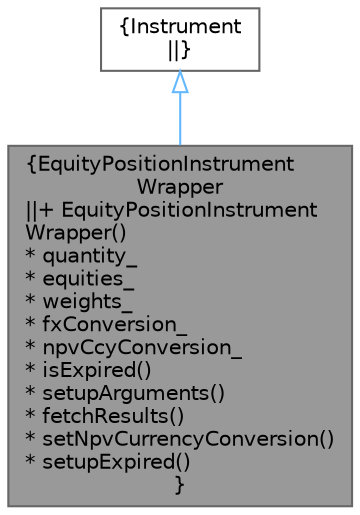 digraph "EquityPositionInstrumentWrapper"
{
 // INTERACTIVE_SVG=YES
 // LATEX_PDF_SIZE
  bgcolor="transparent";
  edge [fontname=Helvetica,fontsize=10,labelfontname=Helvetica,labelfontsize=10];
  node [fontname=Helvetica,fontsize=10,shape=box,height=0.2,width=0.4];
  Node1 [label="{EquityPositionInstrument\lWrapper\n||+ EquityPositionInstrument\lWrapper()\l* quantity_\l* equities_\l* weights_\l* fxConversion_\l* npvCcyConversion_\l* isExpired()\l* setupArguments()\l* fetchResults()\l* setNpvCurrencyConversion()\l* setupExpired()\l}",height=0.2,width=0.4,color="gray40", fillcolor="grey60", style="filled", fontcolor="black",tooltip="Equity Position instrument wrapper."];
  Node2 -> Node1 [dir="back",color="steelblue1",style="solid",arrowtail="onormal"];
  Node2 [label="{Instrument\n||}",height=0.2,width=0.4,color="gray40", fillcolor="white", style="filled",tooltip=" "];
}
